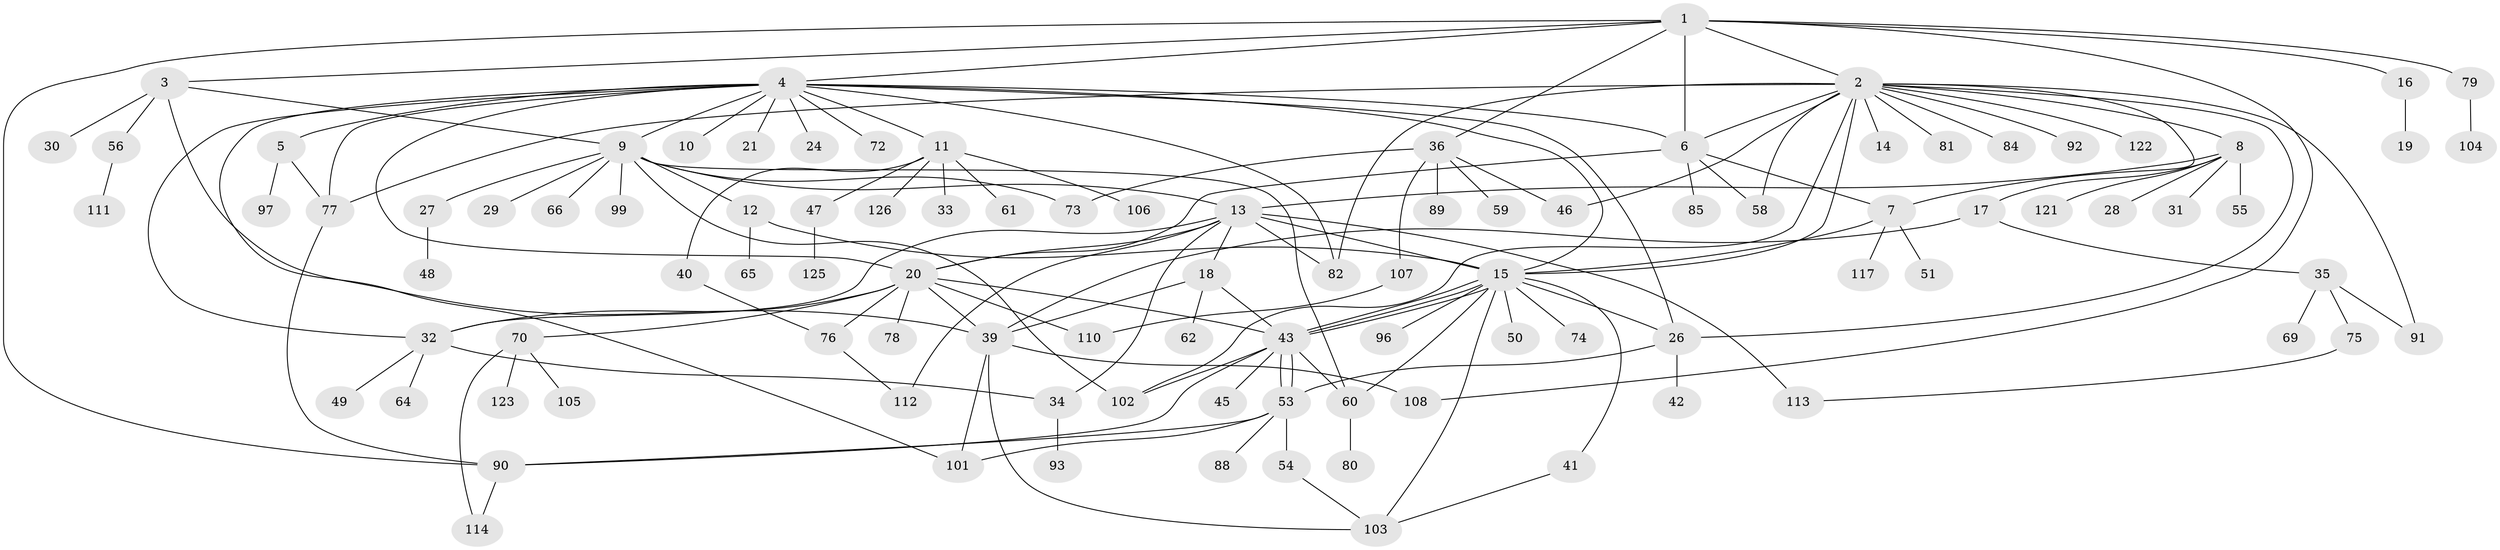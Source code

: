 // original degree distribution, {10: 0.015873015873015872, 15: 0.007936507936507936, 5: 0.03968253968253968, 18: 0.007936507936507936, 3: 0.1349206349206349, 8: 0.031746031746031744, 6: 0.031746031746031744, 1: 0.4603174603174603, 16: 0.007936507936507936, 2: 0.1984126984126984, 7: 0.023809523809523808, 4: 0.031746031746031744, 12: 0.007936507936507936}
// Generated by graph-tools (version 1.1) at 2025/41/03/06/25 10:41:48]
// undirected, 100 vertices, 150 edges
graph export_dot {
graph [start="1"]
  node [color=gray90,style=filled];
  1 [super="+22"];
  2 [super="+23"];
  3 [super="+67"];
  4 [super="+124"];
  5;
  6 [super="+71"];
  7 [super="+63"];
  8 [super="+38"];
  9 [super="+25"];
  10;
  11 [super="+94"];
  12;
  13 [super="+68"];
  14;
  15 [super="+57"];
  16;
  17 [super="+98"];
  18 [super="+95"];
  19;
  20 [super="+52"];
  21;
  24;
  26 [super="+100"];
  27;
  28;
  29;
  30;
  31;
  32 [super="+37"];
  33;
  34;
  35 [super="+44"];
  36 [super="+115"];
  39 [super="+83"];
  40;
  41;
  42;
  43 [super="+109"];
  45;
  46 [super="+116"];
  47;
  48;
  49;
  50;
  51;
  53 [super="+86"];
  54;
  55;
  56;
  58;
  59;
  60 [super="+120"];
  61;
  62;
  64;
  65;
  66;
  69;
  70;
  72;
  73;
  74;
  75;
  76;
  77 [super="+87"];
  78;
  79;
  80;
  81;
  82;
  84;
  85;
  88;
  89;
  90;
  91;
  92;
  93;
  96;
  97;
  99;
  101;
  102;
  103 [super="+118"];
  104;
  105;
  106;
  107 [super="+119"];
  108;
  110;
  111;
  112;
  113;
  114;
  117;
  121;
  122;
  123;
  125;
  126;
  1 -- 2;
  1 -- 3;
  1 -- 4;
  1 -- 6;
  1 -- 16;
  1 -- 36;
  1 -- 79;
  1 -- 90;
  1 -- 108;
  2 -- 6;
  2 -- 7;
  2 -- 8;
  2 -- 14;
  2 -- 15;
  2 -- 46;
  2 -- 58;
  2 -- 77 [weight=2];
  2 -- 81;
  2 -- 82;
  2 -- 102;
  2 -- 122;
  2 -- 84;
  2 -- 91;
  2 -- 92;
  2 -- 26;
  3 -- 30;
  3 -- 39;
  3 -- 56;
  3 -- 9;
  4 -- 5;
  4 -- 6;
  4 -- 9;
  4 -- 10;
  4 -- 11;
  4 -- 15;
  4 -- 21;
  4 -- 24;
  4 -- 26;
  4 -- 72;
  4 -- 82;
  4 -- 101;
  4 -- 20;
  4 -- 77;
  4 -- 32;
  5 -- 77;
  5 -- 97;
  6 -- 7;
  6 -- 20;
  6 -- 58;
  6 -- 85;
  7 -- 15;
  7 -- 51;
  7 -- 117;
  8 -- 13;
  8 -- 17;
  8 -- 28;
  8 -- 31;
  8 -- 55;
  8 -- 121;
  9 -- 12;
  9 -- 13;
  9 -- 27;
  9 -- 29;
  9 -- 66;
  9 -- 73;
  9 -- 102;
  9 -- 99;
  9 -- 60;
  11 -- 33;
  11 -- 40;
  11 -- 47;
  11 -- 61;
  11 -- 106;
  11 -- 126;
  12 -- 15;
  12 -- 65;
  13 -- 15;
  13 -- 18;
  13 -- 112;
  13 -- 113;
  13 -- 34;
  13 -- 82;
  13 -- 20;
  13 -- 32;
  15 -- 26;
  15 -- 41;
  15 -- 43;
  15 -- 43;
  15 -- 43;
  15 -- 50;
  15 -- 60;
  15 -- 74;
  15 -- 96;
  15 -- 103;
  16 -- 19;
  17 -- 35;
  17 -- 39;
  18 -- 62;
  18 -- 43;
  18 -- 39;
  20 -- 32;
  20 -- 43;
  20 -- 70;
  20 -- 110;
  20 -- 76;
  20 -- 78;
  20 -- 39;
  26 -- 42;
  26 -- 53;
  27 -- 48;
  32 -- 34;
  32 -- 49;
  32 -- 64;
  34 -- 93;
  35 -- 69;
  35 -- 75;
  35 -- 91;
  36 -- 59;
  36 -- 73 [weight=2];
  36 -- 89;
  36 -- 107;
  36 -- 46;
  39 -- 101;
  39 -- 108;
  39 -- 103;
  40 -- 76;
  41 -- 103;
  43 -- 45;
  43 -- 53;
  43 -- 53;
  43 -- 60;
  43 -- 90;
  43 -- 102;
  47 -- 125;
  53 -- 54;
  53 -- 88;
  53 -- 90;
  53 -- 101;
  54 -- 103;
  56 -- 111;
  60 -- 80;
  70 -- 105;
  70 -- 114;
  70 -- 123;
  75 -- 113;
  76 -- 112;
  77 -- 90;
  79 -- 104;
  90 -- 114;
  107 -- 110;
}
